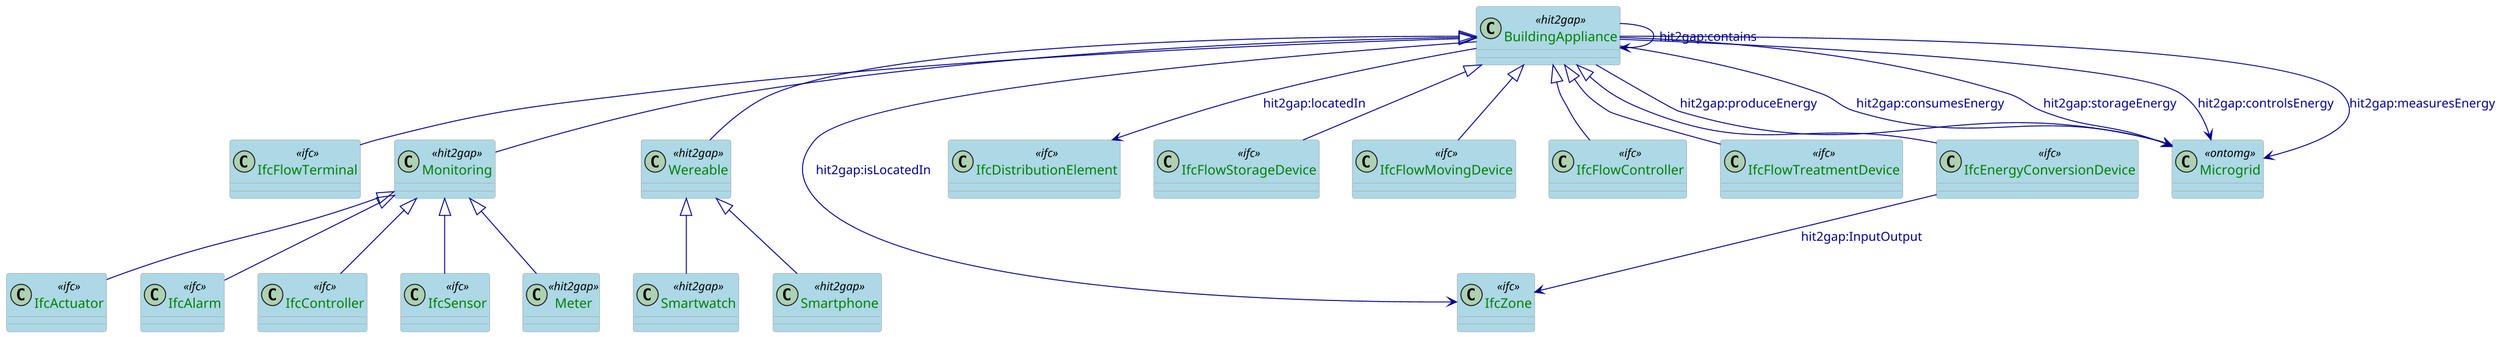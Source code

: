 @startuml

scale 0.5

skinparam class {
  ArrowColor DarkBlue
  ArrowFontColor DarkBlue
  BackgroundColor LightBlue
  BorderColor DarkGrey
}
skinparam dpi 300
skinparam stereotypeCBackgroundColor Wheat
skinparam classAttributeFontColor  Green

class BuildingAppliance <<hit2gap>>
class IfcFlowTerminal <<ifc>>
class Monitoring <<hit2gap>>
class Wereable <<hit2gap>>
class Smartwatch <<hit2gap>>
class Smartphone <<hit2gap>>

class IfcZone <<ifc>>
class IfcActuator <<ifc>>
class IfcAlarm <<ifc>>
class IfcController <<ifc>>
class IfcSensor <<ifc>>
class Meter <<hit2gap>>

class IfcDistributionElement <<ifc>>
class IfcFlowStorageDevice <<ifc>>
class IfcFlowMovingDevice <<ifc>>
class IfcFlowController <<ifc>>
class IfcFlowTreatmentDevice <<ifc>>
class IfcEnergyConversionDevice <<ifc>>

class Microgrid <<ontomg>>

BuildingAppliance <|-- IfcFlowTerminal
BuildingAppliance <|-- Monitoring
BuildingAppliance <|-- Wereable
BuildingAppliance --> IfcDistributionElement: hit2gap:locatedIn
BuildingAppliance --> IfcZone: hit2gap:isLocatedIn
BuildingAppliance --> BuildingAppliance: hit2gap:contains
IfcEnergyConversionDevice --> IfcZone: hit2gap:InputOutput
BuildingAppliance <|-- IfcFlowStorageDevice
BuildingAppliance <|-- IfcFlowMovingDevice
BuildingAppliance <|-- IfcFlowController
BuildingAppliance <|-- IfcFlowTreatmentDevice
BuildingAppliance <|-- IfcEnergyConversionDevice

Wereable <|-- Smartwatch
Wereable <|-- Smartphone

Monitoring <|-- IfcSensor
Monitoring <|-- IfcActuator
Monitoring <|-- IfcAlarm
Monitoring <|-- IfcController
Monitoring <|-- Meter

BuildingAppliance --> Microgrid: hit2gap:produceEnergy
BuildingAppliance --> Microgrid: hit2gap:consumesEnergy
BuildingAppliance --> Microgrid: hit2gap:storageEnergy
BuildingAppliance --> Microgrid: hit2gap:controlsEnergy
BuildingAppliance --> Microgrid: hit2gap:measuresEnergy

@enduml
